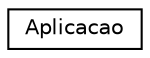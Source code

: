 digraph "Graphical Class Hierarchy"
{
 // LATEX_PDF_SIZE
  edge [fontname="Helvetica",fontsize="10",labelfontname="Helvetica",labelfontsize="10"];
  node [fontname="Helvetica",fontsize="10",shape=record];
  rankdir="LR";
  Node0 [label="Aplicacao",height=0.2,width=0.4,color="black", fillcolor="white", style="filled",URL="$class_aplicacao.html",tooltip="Padrão para codificação de aplicações."];
}
